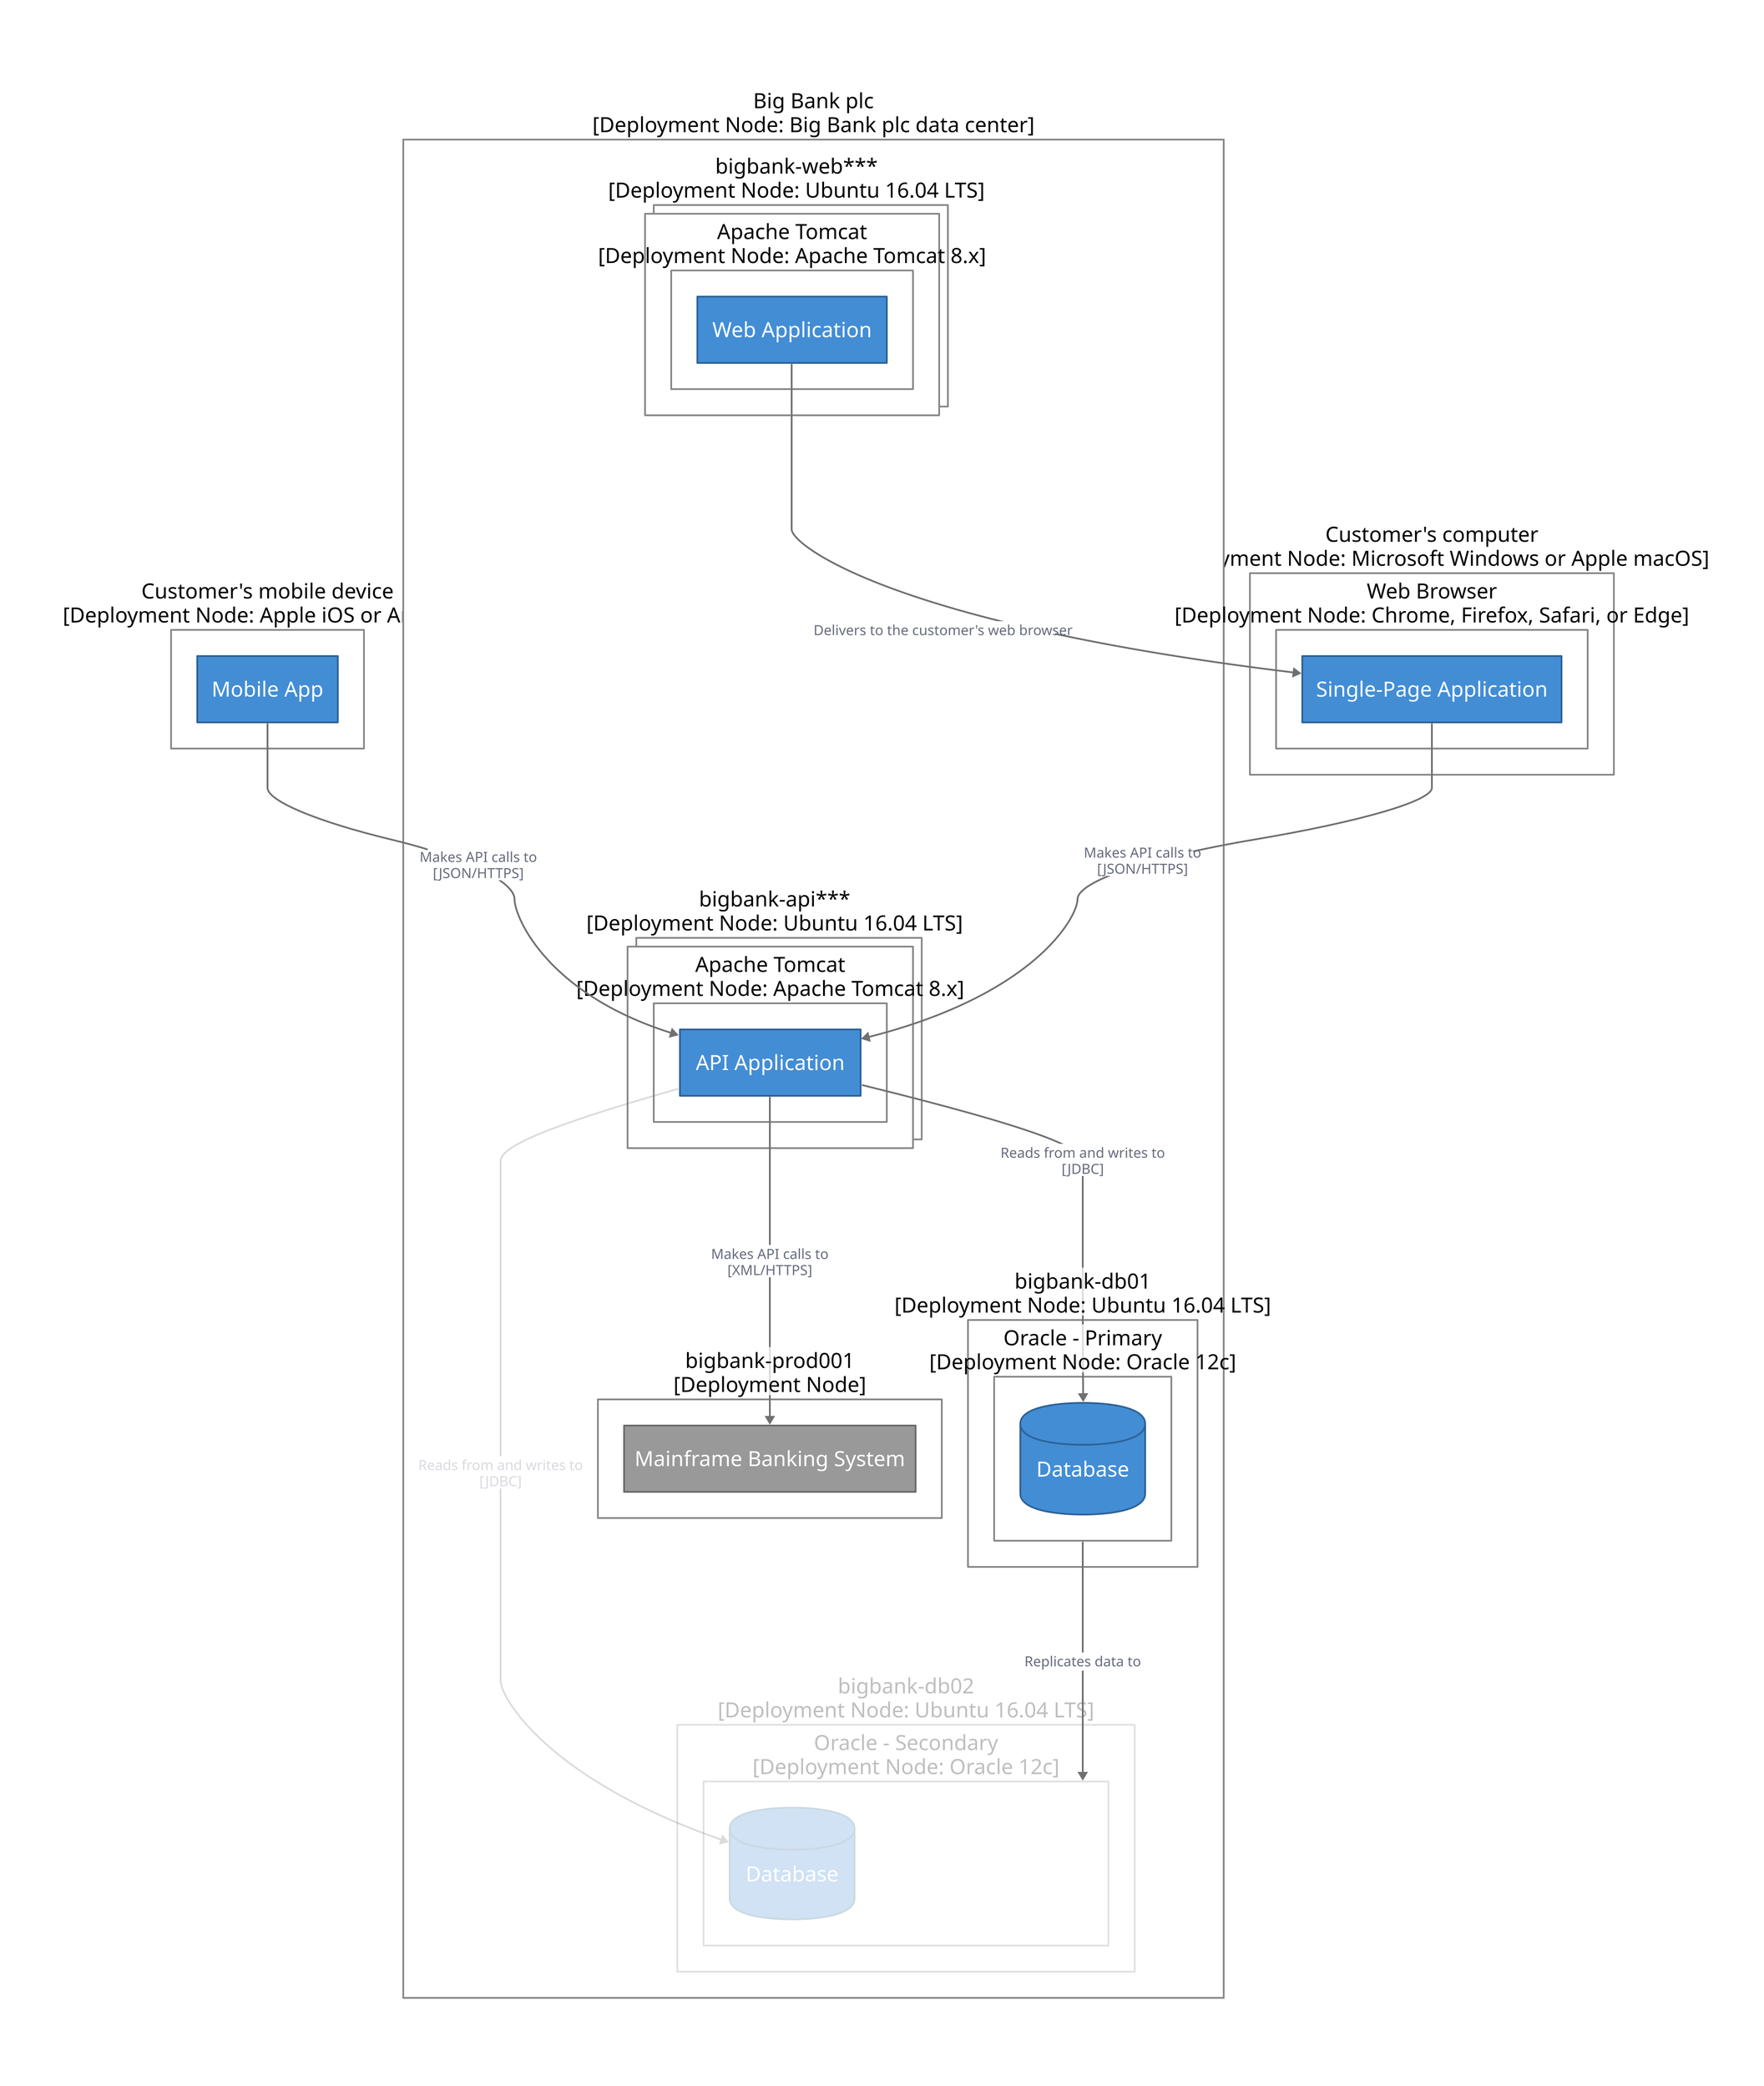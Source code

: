 container_67: {
  label: "Customer's mobile device\n[Deployment Node: Apple iOS or Android]"
  shape: rectangle
  style: {
    fill: "#ffffff"
    font-color: "#000000"
    font-size: 24
    multiple: false
    opacity: 1.0
    stroke: "#888888"
  }
  container_68: {
    label: "Mobile App"
    shape: rectangle
    style: {
      fill: "#438dd5"
      font-color: "#ffffff"
      font-size: 24
      multiple: false
      opacity: 1.0
      stroke: "#2e6295"
    }
  }
}
container_69: {
  label: "Customer's computer\n[Deployment Node: Microsoft Windows or Apple macOS]"
  shape: rectangle
  style: {
    fill: "#ffffff"
    font-color: "#000000"
    font-size: 24
    multiple: false
    opacity: 1.0
    stroke: "#888888"
  }
  container_70: {
    label: "Web Browser\n[Deployment Node: Chrome, Firefox, Safari, or Edge]"
    shape: rectangle
    style: {
      fill: "#ffffff"
      font-color: "#000000"
      font-size: 24
      multiple: false
      opacity: 1.0
      stroke: "#888888"
    }
    container_71: {
      label: "Single-Page Application"
      shape: rectangle
      style: {
        fill: "#438dd5"
        font-color: "#ffffff"
        font-size: 24
        multiple: false
        opacity: 1.0
        stroke: "#2e6295"
      }
    }
  }
}
container_72: {
  label: "Big Bank plc\n[Deployment Node: Big Bank plc data center]"
  shape: rectangle
  style: {
    fill: "#ffffff"
    font-color: "#000000"
    font-size: 24
    multiple: false
    opacity: 1.0
    stroke: "#888888"
  }
  container_79: {
    label: "bigbank-api***\n[Deployment Node: Ubuntu 16.04 LTS]"
    shape: rectangle
    style: {
      fill: "#ffffff"
      font-color: "#000000"
      font-size: 24
      multiple: true
      opacity: 1.0
      stroke: "#888888"
    }
    container_80: {
      label: "Apache Tomcat\n[Deployment Node: Apache Tomcat 8.x]"
      shape: rectangle
      style: {
        fill: "#ffffff"
        font-color: "#000000"
        font-size: 24
        multiple: false
        opacity: 1.0
        stroke: "#888888"
      }
      container_81: {
        label: "API Application"
        shape: rectangle
        style: {
          fill: "#438dd5"
          font-color: "#ffffff"
          font-size: 24
          multiple: false
          opacity: 1.0
          stroke: "#2e6295"
        }
      }
    }
  }
  container_85: {
    label: "bigbank-db01\n[Deployment Node: Ubuntu 16.04 LTS]"
    shape: rectangle
    style: {
      fill: "#ffffff"
      font-color: "#000000"
      font-size: 24
      multiple: false
      opacity: 1.0
      stroke: "#888888"
    }
    container_86: {
      label: "Oracle - Primary\n[Deployment Node: Oracle 12c]"
      shape: rectangle
      style: {
        fill: "#ffffff"
        font-color: "#000000"
        font-size: 24
        multiple: false
        opacity: 1.0
        stroke: "#888888"
      }
      container_87: {
        label: "Database"
        shape: cylinder
        style: {
          fill: "#438dd5"
          font-color: "#ffffff"
          font-size: 24
          multiple: false
          opacity: 1.0
          stroke: "#2e6295"
        }
      }
    }
  }
  container_89: {
    label: "bigbank-db02\n[Deployment Node: Ubuntu 16.04 LTS]"
    shape: rectangle
    style: {
      fill: "#ffffff"
      font-color: "#000000"
      font-size: 24
      multiple: false
      opacity: 0.25
      stroke: "#888888"
    }
    container_90: {
      label: "Oracle - Secondary\n[Deployment Node: Oracle 12c]"
      shape: rectangle
      style: {
        fill: "#ffffff"
        font-color: "#000000"
        font-size: 24
        multiple: false
        opacity: 0.25
        stroke: "#888888"
      }
      container_91: {
        label: "Database"
        shape: cylinder
        style: {
          fill: "#438dd5"
          font-color: "#ffffff"
          font-size: 24
          multiple: false
          opacity: 0.25
          stroke: "#2e6295"
        }
      }
    }
  }
  container_73: {
    label: "bigbank-prod001\n[Deployment Node]"
    shape: rectangle
    style: {
      fill: "#ffffff"
      font-color: "#000000"
      font-size: 24
      multiple: false
      opacity: 1.0
      stroke: "#888888"
    }
    container_74: {
      label: "Mainframe Banking System"
      shape: rectangle
      style: {
        fill: "#999999"
        font-color: "#ffffff"
        font-size: 24
        multiple: false
        opacity: 1.0
        stroke: "#6b6b6b"
      }
    }
  }
  container_75: {
    label: "bigbank-web***\n[Deployment Node: Ubuntu 16.04 LTS]"
    shape: rectangle
    style: {
      fill: "#ffffff"
      font-color: "#000000"
      font-size: 24
      multiple: true
      opacity: 1.0
      stroke: "#888888"
    }
    container_76: {
      label: "Apache Tomcat\n[Deployment Node: Apache Tomcat 8.x]"
      shape: rectangle
      style: {
        fill: "#ffffff"
        font-color: "#000000"
        font-size: 24
        multiple: false
        opacity: 1.0
        stroke: "#888888"
      }
      container_77: {
        label: "Web Application"
        shape: rectangle
        style: {
          fill: "#438dd5"
          font-color: "#ffffff"
          font-size: 24
          multiple: false
          opacity: 1.0
          stroke: "#2e6295"
        }
      }
    }
  }
}
container_72.container_75.container_76.container_77 -> container_69.container_70.container_71: {
  label: "Delivers to the customer's web browser"
  style: {
    opacity: 1.0
    stroke: "#707070"
    stroke-width: 2
  }
}
container_67.container_68 -> container_72.container_79.container_80.container_81: {
  label: "Makes API calls to\n[JSON/HTTPS]"
  style: {
    opacity: 1.0
    stroke: "#707070"
    stroke-width: 2
  }
}
container_69.container_70.container_71 -> container_72.container_79.container_80.container_81: {
  label: "Makes API calls to\n[JSON/HTTPS]"
  style: {
    opacity: 1.0
    stroke: "#707070"
    stroke-width: 2
  }
}
container_72.container_79.container_80.container_81 -> container_72.container_73.container_74: {
  label: "Makes API calls to\n[XML/HTTPS]"
  style: {
    opacity: 1.0
    stroke: "#707070"
    stroke-width: 2
  }
}
container_72.container_79.container_80.container_81 -> container_72.container_85.container_86.container_87: {
  label: "Reads from and writes to\n[JDBC]"
  style: {
    opacity: 1.0
    stroke: "#707070"
    stroke-width: 2
  }
}
container_72.container_79.container_80.container_81 -> container_72.container_89.container_90.container_91: {
  label: "Reads from and writes to\n[JDBC]"
  style: {
    opacity: 0.25
    stroke: "#707070"
    stroke-width: 2
  }
}
container_72.container_85.container_86 -> container_72.container_89.container_90: {
  label: "Replicates data to"
  style: {
    opacity: 1.0
    stroke: "#707070"
    stroke-width: 2
  }
}
